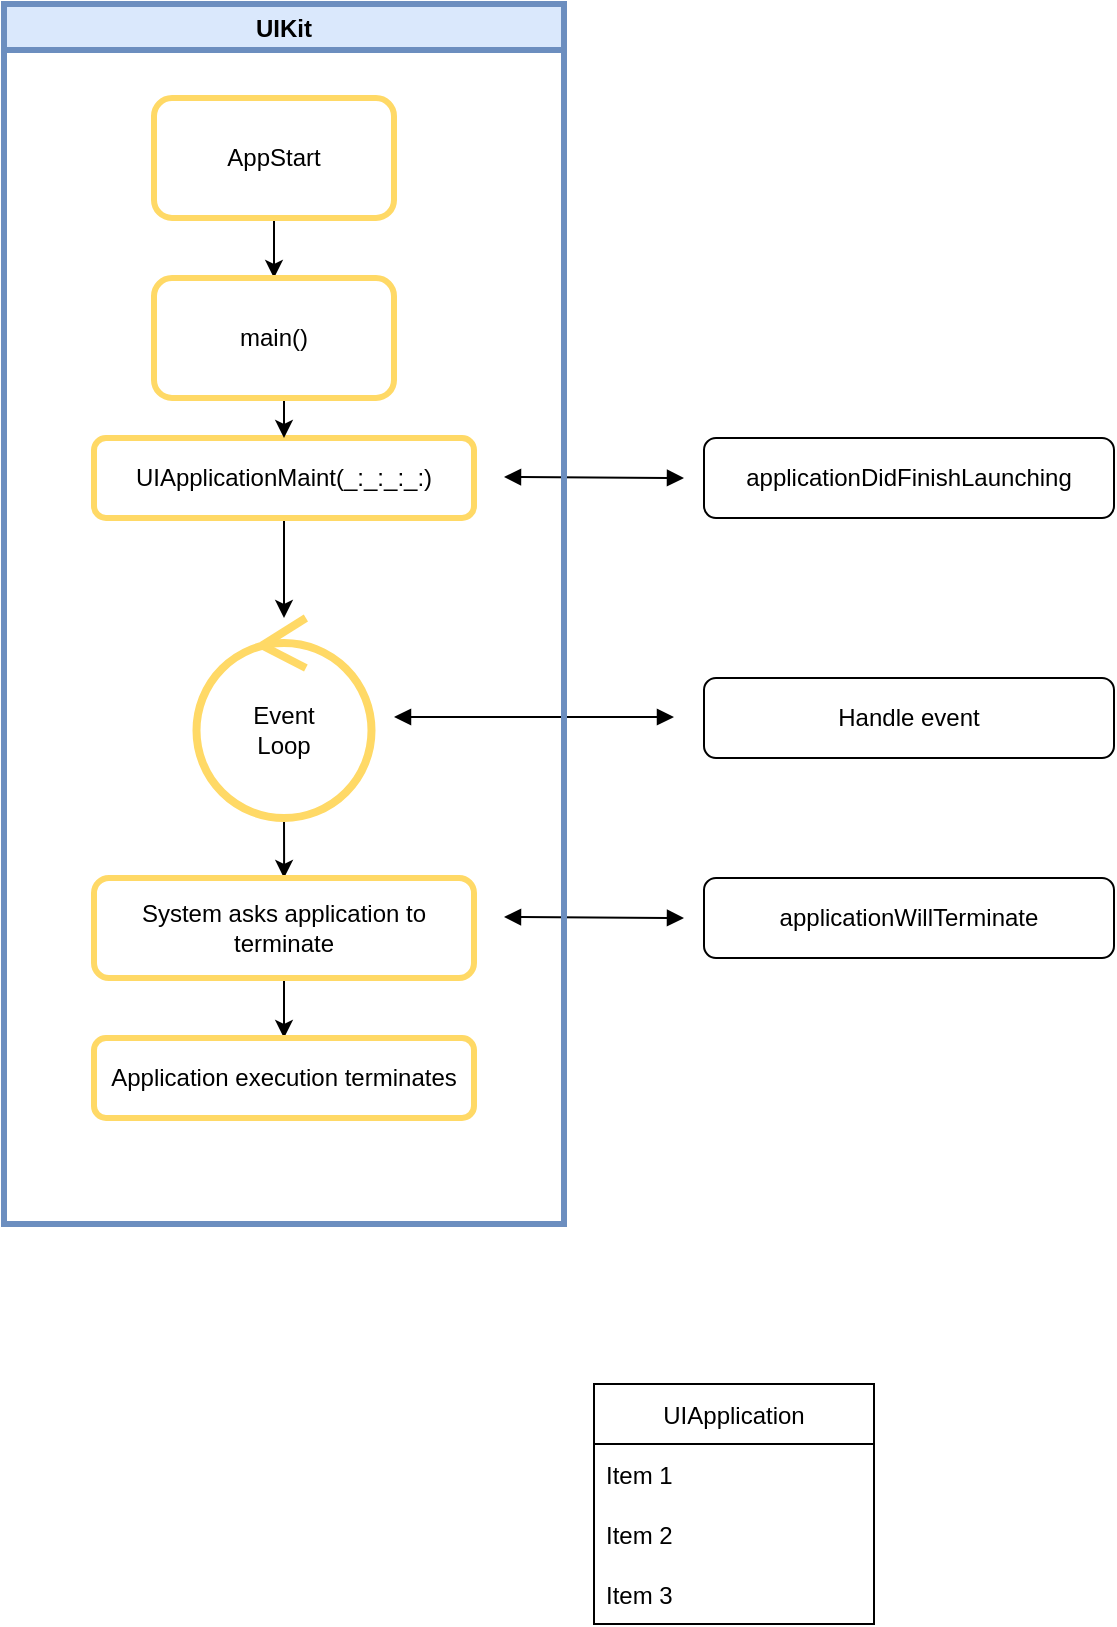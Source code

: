 <mxfile version="15.7.1" type="github">
  <diagram id="lY1t5or-XP4tCD_iRvw7" name="Page-1">
    <mxGraphModel dx="573" dy="937" grid="1" gridSize="10" guides="1" tooltips="1" connect="1" arrows="1" fold="1" page="1" pageScale="1" pageWidth="850" pageHeight="1100" math="0" shadow="0">
      <root>
        <mxCell id="0" />
        <mxCell id="1" parent="0" />
        <mxCell id="DlqAmmQsxCV21thjXgI3-18" style="edgeStyle=orthogonalEdgeStyle;rounded=0;orthogonalLoop=1;jettySize=auto;html=1;exitX=0.5;exitY=1;exitDx=0;exitDy=0;entryX=0.5;entryY=0;entryDx=0;entryDy=0;" edge="1" parent="1" source="DlqAmmQsxCV21thjXgI3-6" target="DlqAmmQsxCV21thjXgI3-12">
          <mxGeometry relative="1" as="geometry" />
        </mxCell>
        <mxCell id="DlqAmmQsxCV21thjXgI3-6" value="AppStart" style="rounded=1;whiteSpace=wrap;html=1;strokeColor=#FFD966;strokeWidth=3;" vertex="1" parent="1">
          <mxGeometry x="85" y="77" width="120" height="60" as="geometry" />
        </mxCell>
        <mxCell id="DlqAmmQsxCV21thjXgI3-20" style="edgeStyle=orthogonalEdgeStyle;rounded=0;orthogonalLoop=1;jettySize=auto;html=1;exitX=0.5;exitY=1;exitDx=0;exitDy=0;" edge="1" parent="1" source="DlqAmmQsxCV21thjXgI3-7" target="DlqAmmQsxCV21thjXgI3-15">
          <mxGeometry relative="1" as="geometry" />
        </mxCell>
        <mxCell id="DlqAmmQsxCV21thjXgI3-7" value="UIApplicationMaint(_:_:_:_:)" style="rounded=1;whiteSpace=wrap;html=1;strokeColor=#FFD966;strokeWidth=3;" vertex="1" parent="1">
          <mxGeometry x="55" y="247" width="190" height="40" as="geometry" />
        </mxCell>
        <mxCell id="DlqAmmQsxCV21thjXgI3-8" value="UIApplication" style="swimlane;fontStyle=0;childLayout=stackLayout;horizontal=1;startSize=30;horizontalStack=0;resizeParent=1;resizeParentMax=0;resizeLast=0;collapsible=1;marginBottom=0;" vertex="1" parent="1">
          <mxGeometry x="305" y="720" width="140" height="120" as="geometry" />
        </mxCell>
        <mxCell id="DlqAmmQsxCV21thjXgI3-9" value="Item 1" style="text;strokeColor=none;fillColor=none;align=left;verticalAlign=middle;spacingLeft=4;spacingRight=4;overflow=hidden;points=[[0,0.5],[1,0.5]];portConstraint=eastwest;rotatable=0;" vertex="1" parent="DlqAmmQsxCV21thjXgI3-8">
          <mxGeometry y="30" width="140" height="30" as="geometry" />
        </mxCell>
        <mxCell id="DlqAmmQsxCV21thjXgI3-10" value="Item 2" style="text;strokeColor=none;fillColor=none;align=left;verticalAlign=middle;spacingLeft=4;spacingRight=4;overflow=hidden;points=[[0,0.5],[1,0.5]];portConstraint=eastwest;rotatable=0;" vertex="1" parent="DlqAmmQsxCV21thjXgI3-8">
          <mxGeometry y="60" width="140" height="30" as="geometry" />
        </mxCell>
        <mxCell id="DlqAmmQsxCV21thjXgI3-11" value="Item 3" style="text;strokeColor=none;fillColor=none;align=left;verticalAlign=middle;spacingLeft=4;spacingRight=4;overflow=hidden;points=[[0,0.5],[1,0.5]];portConstraint=eastwest;rotatable=0;" vertex="1" parent="DlqAmmQsxCV21thjXgI3-8">
          <mxGeometry y="90" width="140" height="30" as="geometry" />
        </mxCell>
        <mxCell id="DlqAmmQsxCV21thjXgI3-19" style="edgeStyle=orthogonalEdgeStyle;rounded=0;orthogonalLoop=1;jettySize=auto;html=1;exitX=0.5;exitY=1;exitDx=0;exitDy=0;entryX=0.5;entryY=0;entryDx=0;entryDy=0;" edge="1" parent="1" source="DlqAmmQsxCV21thjXgI3-12" target="DlqAmmQsxCV21thjXgI3-7">
          <mxGeometry relative="1" as="geometry" />
        </mxCell>
        <mxCell id="DlqAmmQsxCV21thjXgI3-12" value="main()" style="rounded=1;whiteSpace=wrap;html=1;strokeColor=#FFD966;strokeWidth=3;" vertex="1" parent="1">
          <mxGeometry x="85" y="167" width="120" height="60" as="geometry" />
        </mxCell>
        <mxCell id="DlqAmmQsxCV21thjXgI3-13" value="applicationDidFinishLaunching" style="rounded=1;whiteSpace=wrap;html=1;" vertex="1" parent="1">
          <mxGeometry x="360" y="247" width="205" height="40" as="geometry" />
        </mxCell>
        <mxCell id="DlqAmmQsxCV21thjXgI3-21" style="edgeStyle=orthogonalEdgeStyle;rounded=0;orthogonalLoop=1;jettySize=auto;html=1;entryX=0.5;entryY=0;entryDx=0;entryDy=0;" edge="1" parent="1" source="DlqAmmQsxCV21thjXgI3-15" target="DlqAmmQsxCV21thjXgI3-16">
          <mxGeometry relative="1" as="geometry" />
        </mxCell>
        <mxCell id="DlqAmmQsxCV21thjXgI3-15" value="Event&lt;br&gt;Loop" style="ellipse;shape=umlControl;whiteSpace=wrap;html=1;strokeWidth=4;strokeColor=#FFD966;" vertex="1" parent="1">
          <mxGeometry x="106.25" y="337" width="87.5" height="100" as="geometry" />
        </mxCell>
        <mxCell id="DlqAmmQsxCV21thjXgI3-22" style="edgeStyle=orthogonalEdgeStyle;rounded=0;orthogonalLoop=1;jettySize=auto;html=1;" edge="1" parent="1" source="DlqAmmQsxCV21thjXgI3-16" target="DlqAmmQsxCV21thjXgI3-17">
          <mxGeometry relative="1" as="geometry" />
        </mxCell>
        <mxCell id="DlqAmmQsxCV21thjXgI3-16" value="System asks application to terminate" style="rounded=1;whiteSpace=wrap;html=1;strokeColor=#FFD966;strokeWidth=3;" vertex="1" parent="1">
          <mxGeometry x="55" y="467" width="190" height="50" as="geometry" />
        </mxCell>
        <mxCell id="DlqAmmQsxCV21thjXgI3-17" value="Application execution terminates" style="rounded=1;whiteSpace=wrap;html=1;strokeColor=#FFD966;strokeWidth=3;" vertex="1" parent="1">
          <mxGeometry x="55" y="547" width="190" height="40" as="geometry" />
        </mxCell>
        <mxCell id="DlqAmmQsxCV21thjXgI3-24" value="" style="endArrow=block;startArrow=block;endFill=1;startFill=1;html=1;rounded=0;" edge="1" parent="1">
          <mxGeometry width="160" relative="1" as="geometry">
            <mxPoint x="260" y="266.5" as="sourcePoint" />
            <mxPoint x="350" y="267" as="targetPoint" />
          </mxGeometry>
        </mxCell>
        <mxCell id="DlqAmmQsxCV21thjXgI3-25" value="Handle event" style="rounded=1;whiteSpace=wrap;html=1;" vertex="1" parent="1">
          <mxGeometry x="360" y="367" width="205" height="40" as="geometry" />
        </mxCell>
        <mxCell id="DlqAmmQsxCV21thjXgI3-26" value="applicationWillTerminate" style="rounded=1;whiteSpace=wrap;html=1;" vertex="1" parent="1">
          <mxGeometry x="360" y="467" width="205" height="40" as="geometry" />
        </mxCell>
        <mxCell id="DlqAmmQsxCV21thjXgI3-27" value="" style="endArrow=block;startArrow=block;endFill=1;startFill=1;html=1;rounded=0;" edge="1" parent="1">
          <mxGeometry width="160" relative="1" as="geometry">
            <mxPoint x="205" y="386.5" as="sourcePoint" />
            <mxPoint x="345" y="386.5" as="targetPoint" />
          </mxGeometry>
        </mxCell>
        <mxCell id="DlqAmmQsxCV21thjXgI3-28" value="" style="endArrow=block;startArrow=block;endFill=1;startFill=1;html=1;rounded=0;" edge="1" parent="1">
          <mxGeometry width="160" relative="1" as="geometry">
            <mxPoint x="260" y="486.5" as="sourcePoint" />
            <mxPoint x="350" y="487" as="targetPoint" />
          </mxGeometry>
        </mxCell>
        <mxCell id="DlqAmmQsxCV21thjXgI3-29" value="UIKit" style="swimlane;strokeColor=#6c8ebf;strokeWidth=3;fillColor=#dae8fc;" vertex="1" parent="1">
          <mxGeometry x="10" y="30" width="280" height="610" as="geometry" />
        </mxCell>
      </root>
    </mxGraphModel>
  </diagram>
</mxfile>
